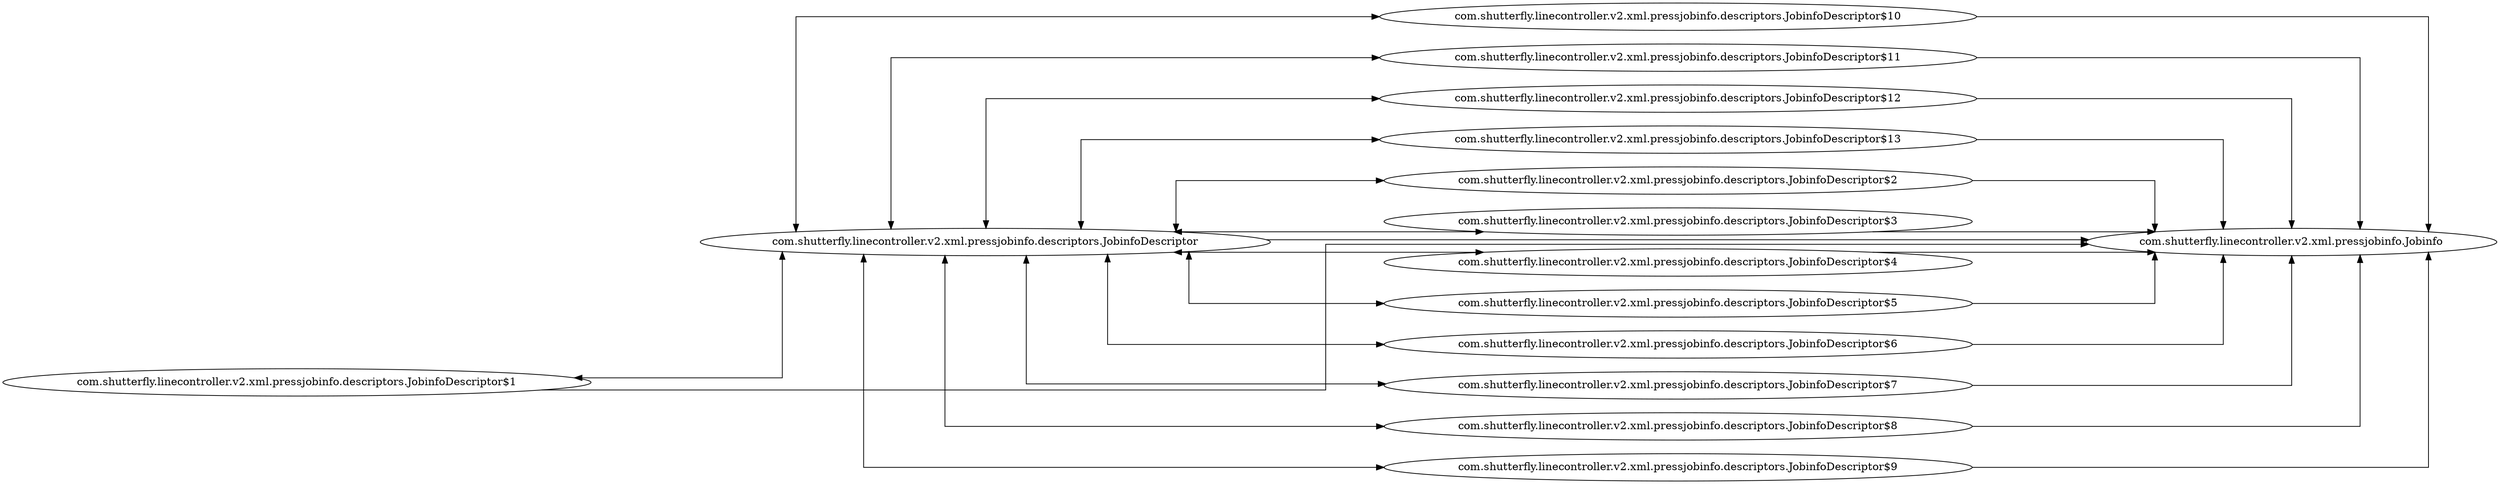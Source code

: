 digraph dependencyGraph {
 concentrate=true;
 rankdir="LR"; 
ranksep="2.0";
"com.shutterfly.linecontroller.v2.xml.pressjobinfo.descriptors.JobinfoDescriptor$1"; 
"com.shutterfly.linecontroller.v2.xml.pressjobinfo.descriptors.JobinfoDescriptor$1"->"com.shutterfly.linecontroller.v2.xml.pressjobinfo.descriptors.JobinfoDescriptor";
"com.shutterfly.linecontroller.v2.xml.pressjobinfo.descriptors.JobinfoDescriptor$1"->"com.shutterfly.linecontroller.v2.xml.pressjobinfo.Jobinfo";
"com.shutterfly.linecontroller.v2.xml.pressjobinfo.descriptors.JobinfoDescriptor$10"; 
"com.shutterfly.linecontroller.v2.xml.pressjobinfo.descriptors.JobinfoDescriptor$10"->"com.shutterfly.linecontroller.v2.xml.pressjobinfo.descriptors.JobinfoDescriptor";
"com.shutterfly.linecontroller.v2.xml.pressjobinfo.descriptors.JobinfoDescriptor$10"->"com.shutterfly.linecontroller.v2.xml.pressjobinfo.Jobinfo";
"com.shutterfly.linecontroller.v2.xml.pressjobinfo.descriptors.JobinfoDescriptor$11"; 
"com.shutterfly.linecontroller.v2.xml.pressjobinfo.descriptors.JobinfoDescriptor$11"->"com.shutterfly.linecontroller.v2.xml.pressjobinfo.descriptors.JobinfoDescriptor";
"com.shutterfly.linecontroller.v2.xml.pressjobinfo.descriptors.JobinfoDescriptor$11"->"com.shutterfly.linecontroller.v2.xml.pressjobinfo.Jobinfo";
"com.shutterfly.linecontroller.v2.xml.pressjobinfo.descriptors.JobinfoDescriptor$12"; 
"com.shutterfly.linecontroller.v2.xml.pressjobinfo.descriptors.JobinfoDescriptor$12"->"com.shutterfly.linecontroller.v2.xml.pressjobinfo.descriptors.JobinfoDescriptor";
"com.shutterfly.linecontroller.v2.xml.pressjobinfo.descriptors.JobinfoDescriptor$12"->"com.shutterfly.linecontroller.v2.xml.pressjobinfo.Jobinfo";
"com.shutterfly.linecontroller.v2.xml.pressjobinfo.descriptors.JobinfoDescriptor$13"; 
"com.shutterfly.linecontroller.v2.xml.pressjobinfo.descriptors.JobinfoDescriptor$13"->"com.shutterfly.linecontroller.v2.xml.pressjobinfo.descriptors.JobinfoDescriptor";
"com.shutterfly.linecontroller.v2.xml.pressjobinfo.descriptors.JobinfoDescriptor$13"->"com.shutterfly.linecontroller.v2.xml.pressjobinfo.Jobinfo";
"com.shutterfly.linecontroller.v2.xml.pressjobinfo.descriptors.JobinfoDescriptor$2"; 
"com.shutterfly.linecontroller.v2.xml.pressjobinfo.descriptors.JobinfoDescriptor$2"->"com.shutterfly.linecontroller.v2.xml.pressjobinfo.descriptors.JobinfoDescriptor";
"com.shutterfly.linecontroller.v2.xml.pressjobinfo.descriptors.JobinfoDescriptor$2"->"com.shutterfly.linecontroller.v2.xml.pressjobinfo.Jobinfo";
"com.shutterfly.linecontroller.v2.xml.pressjobinfo.descriptors.JobinfoDescriptor$3"; 
"com.shutterfly.linecontroller.v2.xml.pressjobinfo.descriptors.JobinfoDescriptor$3"->"com.shutterfly.linecontroller.v2.xml.pressjobinfo.descriptors.JobinfoDescriptor";
"com.shutterfly.linecontroller.v2.xml.pressjobinfo.descriptors.JobinfoDescriptor$3"->"com.shutterfly.linecontroller.v2.xml.pressjobinfo.Jobinfo";
"com.shutterfly.linecontroller.v2.xml.pressjobinfo.descriptors.JobinfoDescriptor$4"; 
"com.shutterfly.linecontroller.v2.xml.pressjobinfo.descriptors.JobinfoDescriptor$4"->"com.shutterfly.linecontroller.v2.xml.pressjobinfo.descriptors.JobinfoDescriptor";
"com.shutterfly.linecontroller.v2.xml.pressjobinfo.descriptors.JobinfoDescriptor$4"->"com.shutterfly.linecontroller.v2.xml.pressjobinfo.Jobinfo";
"com.shutterfly.linecontroller.v2.xml.pressjobinfo.descriptors.JobinfoDescriptor$5"; 
"com.shutterfly.linecontroller.v2.xml.pressjobinfo.descriptors.JobinfoDescriptor$5"->"com.shutterfly.linecontroller.v2.xml.pressjobinfo.descriptors.JobinfoDescriptor";
"com.shutterfly.linecontroller.v2.xml.pressjobinfo.descriptors.JobinfoDescriptor$5"->"com.shutterfly.linecontroller.v2.xml.pressjobinfo.Jobinfo";
"com.shutterfly.linecontroller.v2.xml.pressjobinfo.descriptors.JobinfoDescriptor$6"; 
"com.shutterfly.linecontroller.v2.xml.pressjobinfo.descriptors.JobinfoDescriptor$6"->"com.shutterfly.linecontroller.v2.xml.pressjobinfo.descriptors.JobinfoDescriptor";
"com.shutterfly.linecontroller.v2.xml.pressjobinfo.descriptors.JobinfoDescriptor$6"->"com.shutterfly.linecontroller.v2.xml.pressjobinfo.Jobinfo";
"com.shutterfly.linecontroller.v2.xml.pressjobinfo.descriptors.JobinfoDescriptor$7"; 
"com.shutterfly.linecontroller.v2.xml.pressjobinfo.descriptors.JobinfoDescriptor$7"->"com.shutterfly.linecontroller.v2.xml.pressjobinfo.descriptors.JobinfoDescriptor";
"com.shutterfly.linecontroller.v2.xml.pressjobinfo.descriptors.JobinfoDescriptor$7"->"com.shutterfly.linecontroller.v2.xml.pressjobinfo.Jobinfo";
"com.shutterfly.linecontroller.v2.xml.pressjobinfo.descriptors.JobinfoDescriptor$8"; 
"com.shutterfly.linecontroller.v2.xml.pressjobinfo.descriptors.JobinfoDescriptor$8"->"com.shutterfly.linecontroller.v2.xml.pressjobinfo.descriptors.JobinfoDescriptor";
"com.shutterfly.linecontroller.v2.xml.pressjobinfo.descriptors.JobinfoDescriptor$8"->"com.shutterfly.linecontroller.v2.xml.pressjobinfo.Jobinfo";
"com.shutterfly.linecontroller.v2.xml.pressjobinfo.descriptors.JobinfoDescriptor$9"; 
"com.shutterfly.linecontroller.v2.xml.pressjobinfo.descriptors.JobinfoDescriptor$9"->"com.shutterfly.linecontroller.v2.xml.pressjobinfo.descriptors.JobinfoDescriptor";
"com.shutterfly.linecontroller.v2.xml.pressjobinfo.descriptors.JobinfoDescriptor$9"->"com.shutterfly.linecontroller.v2.xml.pressjobinfo.Jobinfo";
"com.shutterfly.linecontroller.v2.xml.pressjobinfo.descriptors.JobinfoDescriptor"; 
"com.shutterfly.linecontroller.v2.xml.pressjobinfo.descriptors.JobinfoDescriptor"->"com.shutterfly.linecontroller.v2.xml.pressjobinfo.descriptors.JobinfoDescriptor$1";
"com.shutterfly.linecontroller.v2.xml.pressjobinfo.descriptors.JobinfoDescriptor"->"com.shutterfly.linecontroller.v2.xml.pressjobinfo.descriptors.JobinfoDescriptor$2";
"com.shutterfly.linecontroller.v2.xml.pressjobinfo.descriptors.JobinfoDescriptor"->"com.shutterfly.linecontroller.v2.xml.pressjobinfo.descriptors.JobinfoDescriptor$3";
"com.shutterfly.linecontroller.v2.xml.pressjobinfo.descriptors.JobinfoDescriptor"->"com.shutterfly.linecontroller.v2.xml.pressjobinfo.descriptors.JobinfoDescriptor$4";
"com.shutterfly.linecontroller.v2.xml.pressjobinfo.descriptors.JobinfoDescriptor"->"com.shutterfly.linecontroller.v2.xml.pressjobinfo.descriptors.JobinfoDescriptor$5";
"com.shutterfly.linecontroller.v2.xml.pressjobinfo.descriptors.JobinfoDescriptor"->"com.shutterfly.linecontroller.v2.xml.pressjobinfo.descriptors.JobinfoDescriptor$6";
"com.shutterfly.linecontroller.v2.xml.pressjobinfo.descriptors.JobinfoDescriptor"->"com.shutterfly.linecontroller.v2.xml.pressjobinfo.descriptors.JobinfoDescriptor$7";
"com.shutterfly.linecontroller.v2.xml.pressjobinfo.descriptors.JobinfoDescriptor"->"com.shutterfly.linecontroller.v2.xml.pressjobinfo.descriptors.JobinfoDescriptor$8";
"com.shutterfly.linecontroller.v2.xml.pressjobinfo.descriptors.JobinfoDescriptor"->"com.shutterfly.linecontroller.v2.xml.pressjobinfo.descriptors.JobinfoDescriptor$9";
"com.shutterfly.linecontroller.v2.xml.pressjobinfo.descriptors.JobinfoDescriptor"->"com.shutterfly.linecontroller.v2.xml.pressjobinfo.descriptors.JobinfoDescriptor$10";
"com.shutterfly.linecontroller.v2.xml.pressjobinfo.descriptors.JobinfoDescriptor"->"com.shutterfly.linecontroller.v2.xml.pressjobinfo.descriptors.JobinfoDescriptor$11";
"com.shutterfly.linecontroller.v2.xml.pressjobinfo.descriptors.JobinfoDescriptor"->"com.shutterfly.linecontroller.v2.xml.pressjobinfo.descriptors.JobinfoDescriptor$12";
"com.shutterfly.linecontroller.v2.xml.pressjobinfo.descriptors.JobinfoDescriptor"->"com.shutterfly.linecontroller.v2.xml.pressjobinfo.descriptors.JobinfoDescriptor$13";
"com.shutterfly.linecontroller.v2.xml.pressjobinfo.descriptors.JobinfoDescriptor"->"com.shutterfly.linecontroller.v2.xml.pressjobinfo.Jobinfo";
splines="ortho";
}
